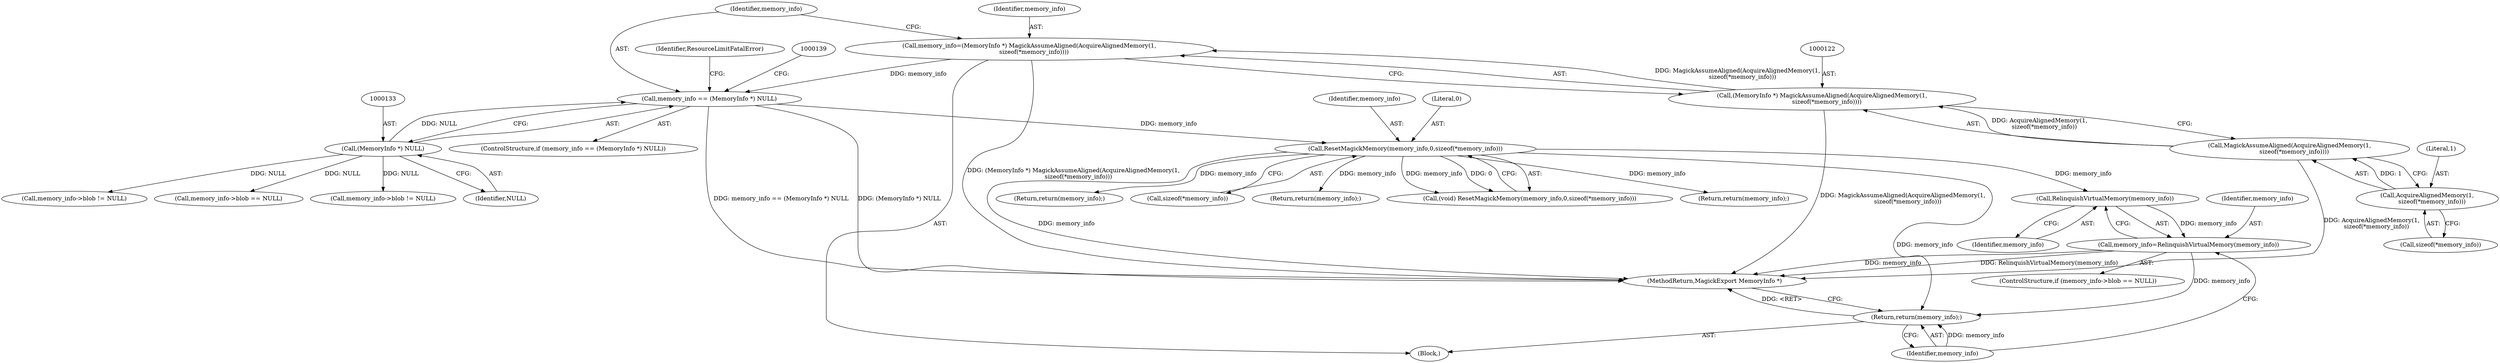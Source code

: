 digraph "0_ImageMagick_0474237508f39c4f783208123431815f1ededb76_5@pointer" {
"1000351" [label="(Call,RelinquishVirtualMemory(memory_info))"];
"1000140" [label="(Call,ResetMagickMemory(memory_info,0,sizeof(*memory_info)))"];
"1000130" [label="(Call,memory_info == (MemoryInfo *) NULL)"];
"1000119" [label="(Call,memory_info=(MemoryInfo *) MagickAssumeAligned(AcquireAlignedMemory(1,\n     sizeof(*memory_info))))"];
"1000121" [label="(Call,(MemoryInfo *) MagickAssumeAligned(AcquireAlignedMemory(1,\n     sizeof(*memory_info))))"];
"1000123" [label="(Call,MagickAssumeAligned(AcquireAlignedMemory(1,\n     sizeof(*memory_info))))"];
"1000124" [label="(Call,AcquireAlignedMemory(1,\n     sizeof(*memory_info)))"];
"1000132" [label="(Call,(MemoryInfo *) NULL)"];
"1000349" [label="(Call,memory_info=RelinquishVirtualMemory(memory_info))"];
"1000353" [label="(Return,return(memory_info);)"];
"1000119" [label="(Call,memory_info=(MemoryInfo *) MagickAssumeAligned(AcquireAlignedMemory(1,\n     sizeof(*memory_info))))"];
"1000354" [label="(Identifier,memory_info)"];
"1000138" [label="(Call,(void) ResetMagickMemory(memory_info,0,sizeof(*memory_info)))"];
"1000129" [label="(ControlStructure,if (memory_info == (MemoryInfo *) NULL))"];
"1000295" [label="(Return,return(memory_info);)"];
"1000352" [label="(Identifier,memory_info)"];
"1000187" [label="(Return,return(memory_info);)"];
"1000142" [label="(Literal,0)"];
"1000320" [label="(Call,memory_info->blob == NULL)"];
"1000132" [label="(Call,(MemoryInfo *) NULL)"];
"1000130" [label="(Call,memory_info == (MemoryInfo *) NULL)"];
"1000176" [label="(Call,memory_info->blob != NULL)"];
"1000136" [label="(Identifier,ResourceLimitFatalError)"];
"1000125" [label="(Literal,1)"];
"1000140" [label="(Call,ResetMagickMemory(memory_info,0,sizeof(*memory_info)))"];
"1000143" [label="(Call,sizeof(*memory_info))"];
"1000134" [label="(Identifier,NULL)"];
"1000131" [label="(Identifier,memory_info)"];
"1000210" [label="(Call,memory_info->blob != NULL)"];
"1000121" [label="(Call,(MemoryInfo *) MagickAssumeAligned(AcquireAlignedMemory(1,\n     sizeof(*memory_info))))"];
"1000350" [label="(Identifier,memory_info)"];
"1000141" [label="(Identifier,memory_info)"];
"1000349" [label="(Call,memory_info=RelinquishVirtualMemory(memory_info))"];
"1000343" [label="(ControlStructure,if (memory_info->blob == NULL))"];
"1000355" [label="(MethodReturn,MagickExport MemoryInfo *)"];
"1000126" [label="(Call,sizeof(*memory_info))"];
"1000221" [label="(Return,return(memory_info);)"];
"1000120" [label="(Identifier,memory_info)"];
"1000353" [label="(Return,return(memory_info);)"];
"1000106" [label="(Block,)"];
"1000351" [label="(Call,RelinquishVirtualMemory(memory_info))"];
"1000123" [label="(Call,MagickAssumeAligned(AcquireAlignedMemory(1,\n     sizeof(*memory_info))))"];
"1000124" [label="(Call,AcquireAlignedMemory(1,\n     sizeof(*memory_info)))"];
"1000351" -> "1000349"  [label="AST: "];
"1000351" -> "1000352"  [label="CFG: "];
"1000352" -> "1000351"  [label="AST: "];
"1000349" -> "1000351"  [label="CFG: "];
"1000351" -> "1000349"  [label="DDG: memory_info"];
"1000140" -> "1000351"  [label="DDG: memory_info"];
"1000140" -> "1000138"  [label="AST: "];
"1000140" -> "1000143"  [label="CFG: "];
"1000141" -> "1000140"  [label="AST: "];
"1000142" -> "1000140"  [label="AST: "];
"1000143" -> "1000140"  [label="AST: "];
"1000138" -> "1000140"  [label="CFG: "];
"1000140" -> "1000355"  [label="DDG: memory_info"];
"1000140" -> "1000138"  [label="DDG: memory_info"];
"1000140" -> "1000138"  [label="DDG: 0"];
"1000130" -> "1000140"  [label="DDG: memory_info"];
"1000140" -> "1000187"  [label="DDG: memory_info"];
"1000140" -> "1000221"  [label="DDG: memory_info"];
"1000140" -> "1000295"  [label="DDG: memory_info"];
"1000140" -> "1000353"  [label="DDG: memory_info"];
"1000130" -> "1000129"  [label="AST: "];
"1000130" -> "1000132"  [label="CFG: "];
"1000131" -> "1000130"  [label="AST: "];
"1000132" -> "1000130"  [label="AST: "];
"1000136" -> "1000130"  [label="CFG: "];
"1000139" -> "1000130"  [label="CFG: "];
"1000130" -> "1000355"  [label="DDG: memory_info == (MemoryInfo *) NULL"];
"1000130" -> "1000355"  [label="DDG: (MemoryInfo *) NULL"];
"1000119" -> "1000130"  [label="DDG: memory_info"];
"1000132" -> "1000130"  [label="DDG: NULL"];
"1000119" -> "1000106"  [label="AST: "];
"1000119" -> "1000121"  [label="CFG: "];
"1000120" -> "1000119"  [label="AST: "];
"1000121" -> "1000119"  [label="AST: "];
"1000131" -> "1000119"  [label="CFG: "];
"1000119" -> "1000355"  [label="DDG: (MemoryInfo *) MagickAssumeAligned(AcquireAlignedMemory(1,\n     sizeof(*memory_info)))"];
"1000121" -> "1000119"  [label="DDG: MagickAssumeAligned(AcquireAlignedMemory(1,\n     sizeof(*memory_info)))"];
"1000121" -> "1000123"  [label="CFG: "];
"1000122" -> "1000121"  [label="AST: "];
"1000123" -> "1000121"  [label="AST: "];
"1000121" -> "1000355"  [label="DDG: MagickAssumeAligned(AcquireAlignedMemory(1,\n     sizeof(*memory_info)))"];
"1000123" -> "1000121"  [label="DDG: AcquireAlignedMemory(1,\n     sizeof(*memory_info))"];
"1000123" -> "1000124"  [label="CFG: "];
"1000124" -> "1000123"  [label="AST: "];
"1000123" -> "1000355"  [label="DDG: AcquireAlignedMemory(1,\n     sizeof(*memory_info))"];
"1000124" -> "1000123"  [label="DDG: 1"];
"1000124" -> "1000126"  [label="CFG: "];
"1000125" -> "1000124"  [label="AST: "];
"1000126" -> "1000124"  [label="AST: "];
"1000132" -> "1000134"  [label="CFG: "];
"1000133" -> "1000132"  [label="AST: "];
"1000134" -> "1000132"  [label="AST: "];
"1000132" -> "1000176"  [label="DDG: NULL"];
"1000132" -> "1000210"  [label="DDG: NULL"];
"1000132" -> "1000320"  [label="DDG: NULL"];
"1000349" -> "1000343"  [label="AST: "];
"1000350" -> "1000349"  [label="AST: "];
"1000354" -> "1000349"  [label="CFG: "];
"1000349" -> "1000355"  [label="DDG: RelinquishVirtualMemory(memory_info)"];
"1000349" -> "1000355"  [label="DDG: memory_info"];
"1000349" -> "1000353"  [label="DDG: memory_info"];
"1000353" -> "1000106"  [label="AST: "];
"1000353" -> "1000354"  [label="CFG: "];
"1000354" -> "1000353"  [label="AST: "];
"1000355" -> "1000353"  [label="CFG: "];
"1000353" -> "1000355"  [label="DDG: <RET>"];
"1000354" -> "1000353"  [label="DDG: memory_info"];
}
